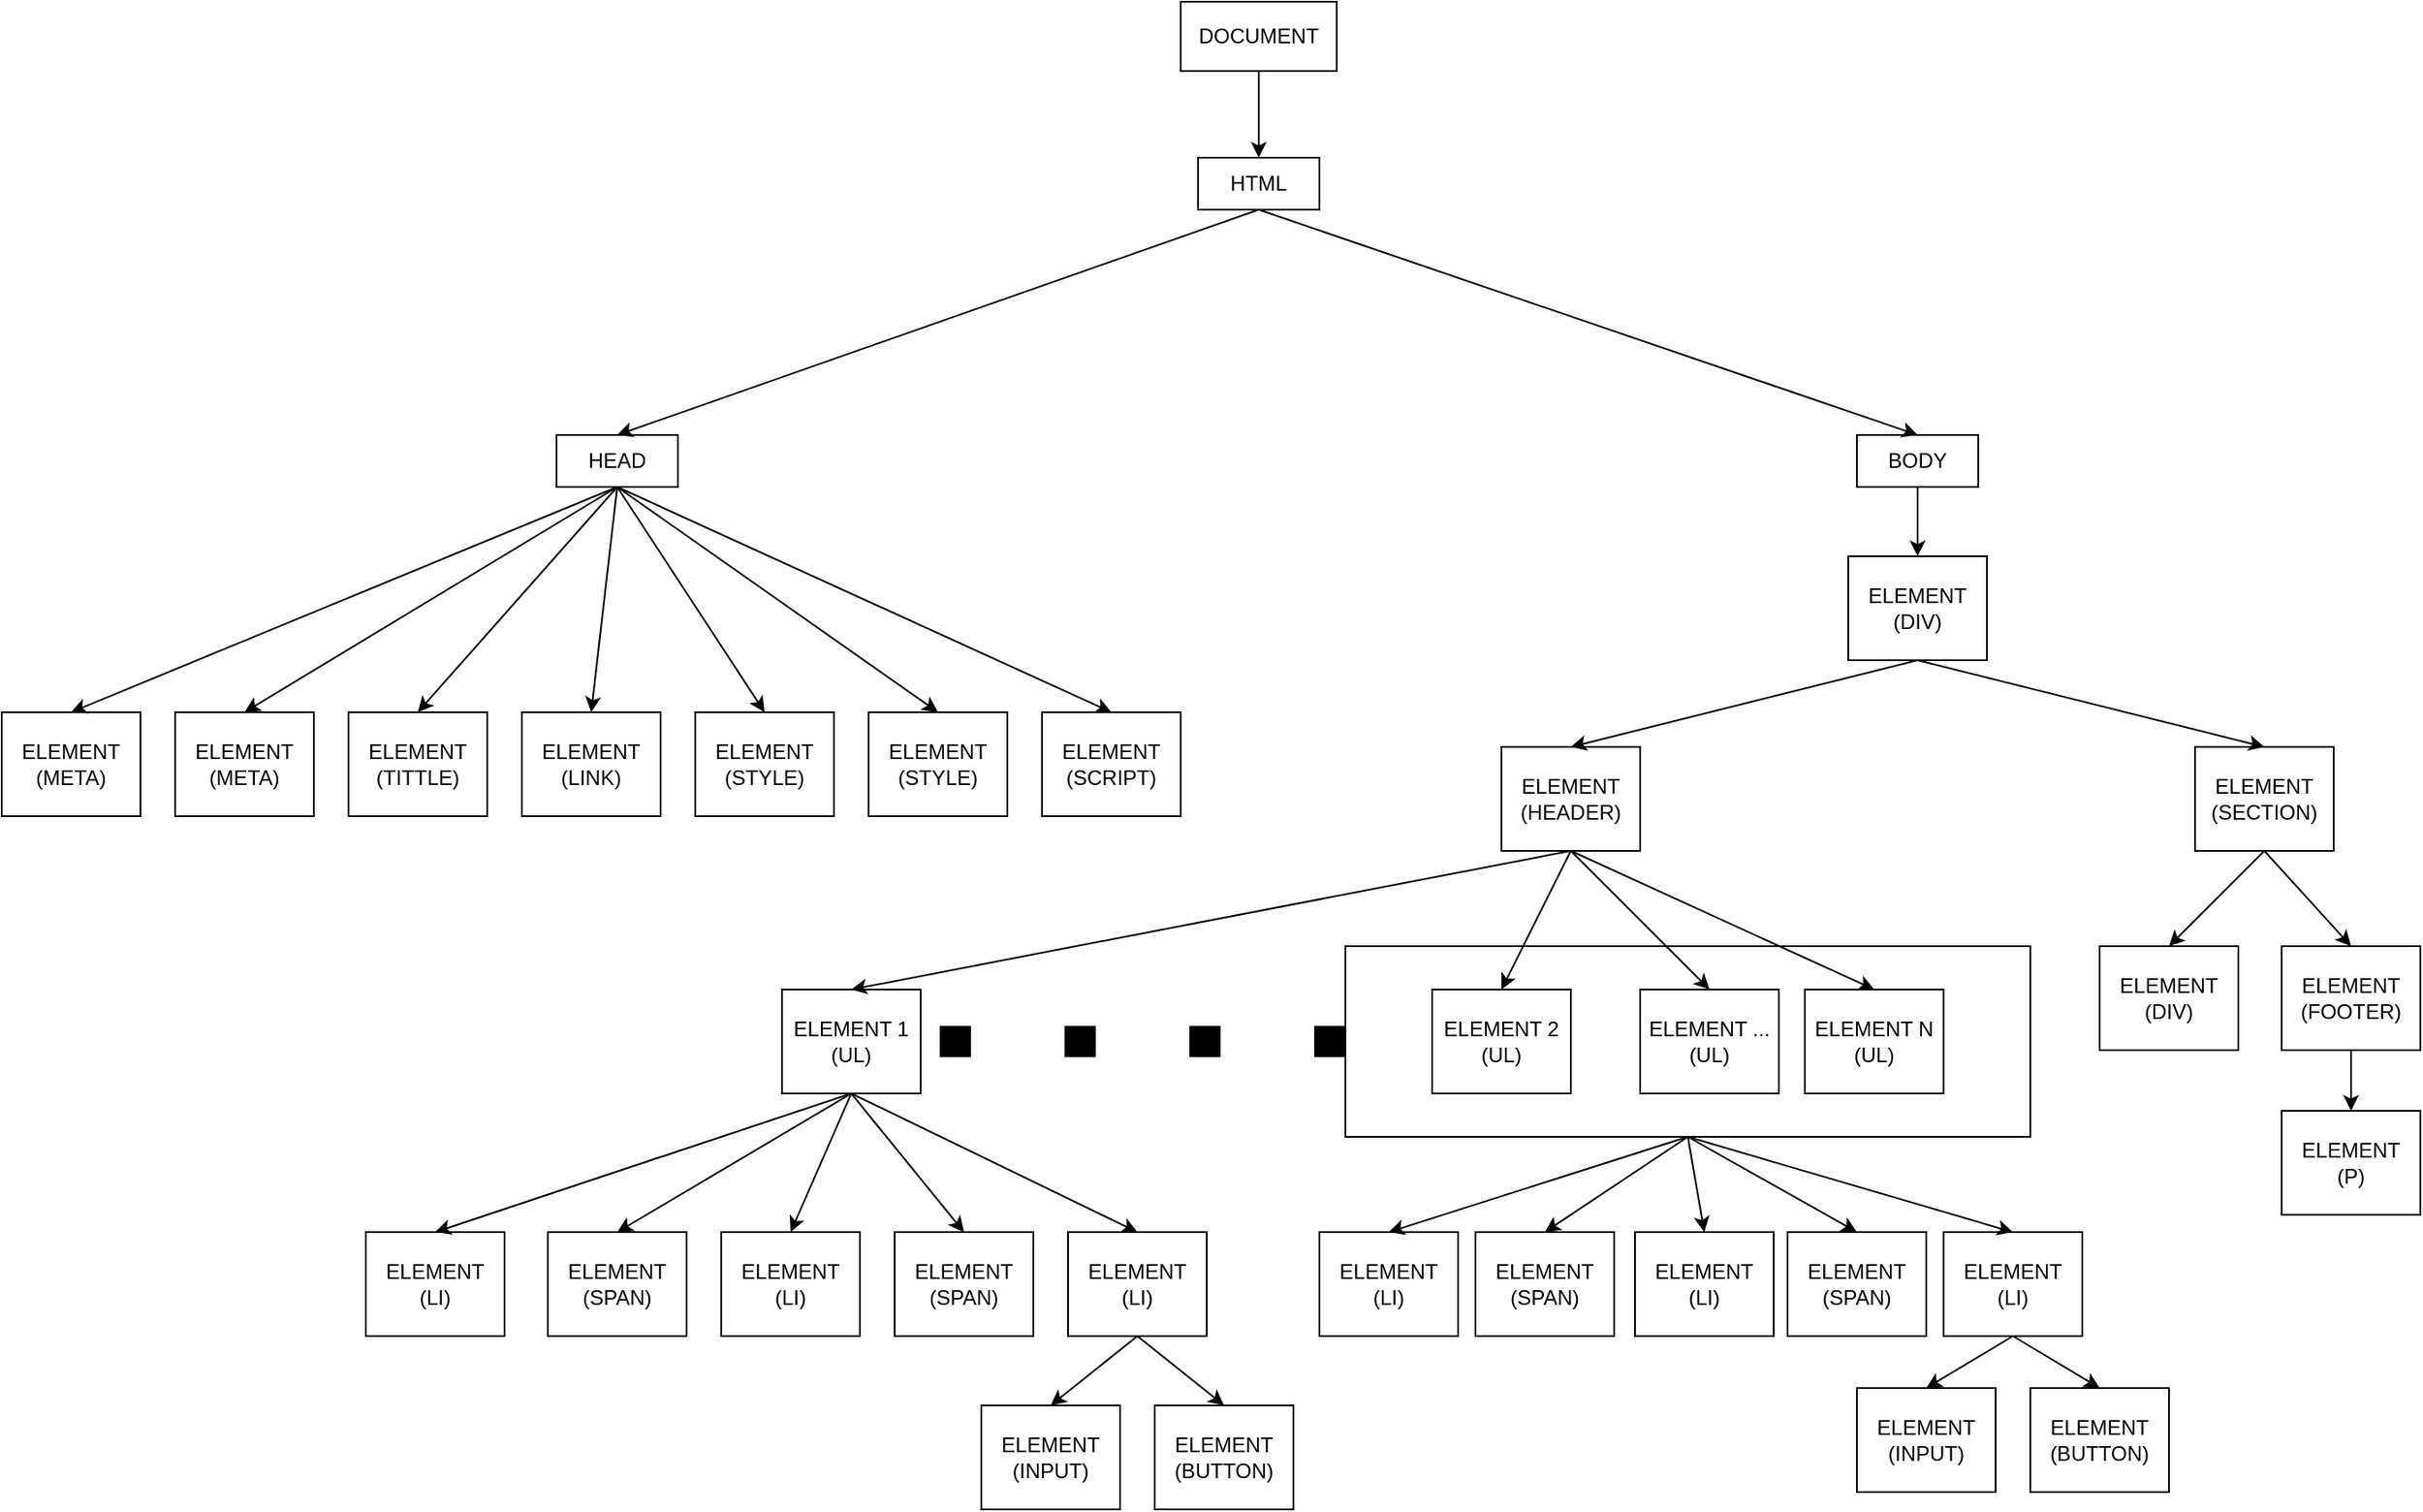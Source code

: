 <mxfile version="27.0.6">
  <diagram name="Página-1" id="_tI_gtP7lPDizKdPlk4t">
    <mxGraphModel dx="1880" dy="1745" grid="1" gridSize="10" guides="1" tooltips="1" connect="1" arrows="1" fold="1" page="1" pageScale="1" pageWidth="827" pageHeight="1169" math="0" shadow="0">
      <root>
        <mxCell id="0" />
        <mxCell id="1" parent="0" />
        <mxCell id="u5_9Ngdk11ApjUaO06Tj-1" value="HTML" style="rounded=0;whiteSpace=wrap;html=1;" parent="1" vertex="1">
          <mxGeometry x="420" y="-210" width="70" height="30" as="geometry" />
        </mxCell>
        <mxCell id="u5_9Ngdk11ApjUaO06Tj-2" value="HEAD" style="rounded=0;whiteSpace=wrap;html=1;" parent="1" vertex="1">
          <mxGeometry x="50" y="-50" width="70" height="30" as="geometry" />
        </mxCell>
        <mxCell id="u5_9Ngdk11ApjUaO06Tj-3" value="DOCUMENT" style="rounded=0;whiteSpace=wrap;html=1;" parent="1" vertex="1">
          <mxGeometry x="410" y="-300" width="90" height="40" as="geometry" />
        </mxCell>
        <mxCell id="u5_9Ngdk11ApjUaO06Tj-5" value="ELEMENT&lt;br&gt;(META)" style="rounded=0;whiteSpace=wrap;html=1;" parent="1" vertex="1">
          <mxGeometry x="-270" y="110" width="80" height="60" as="geometry" />
        </mxCell>
        <mxCell id="u5_9Ngdk11ApjUaO06Tj-6" value="BODY" style="rounded=0;whiteSpace=wrap;html=1;" parent="1" vertex="1">
          <mxGeometry x="800" y="-50" width="70" height="30" as="geometry" />
        </mxCell>
        <mxCell id="u5_9Ngdk11ApjUaO06Tj-9" value="ELEMENT&lt;br&gt;(TITTLE)" style="rounded=0;whiteSpace=wrap;html=1;" parent="1" vertex="1">
          <mxGeometry x="-70" y="110" width="80" height="60" as="geometry" />
        </mxCell>
        <mxCell id="u5_9Ngdk11ApjUaO06Tj-10" value="ELEMENT&lt;br&gt;(LINK)" style="rounded=0;whiteSpace=wrap;html=1;" parent="1" vertex="1">
          <mxGeometry x="30" y="110" width="80" height="60" as="geometry" />
        </mxCell>
        <mxCell id="u5_9Ngdk11ApjUaO06Tj-11" value="ELEMENT&lt;br&gt;(STYLE)" style="rounded=0;whiteSpace=wrap;html=1;" parent="1" vertex="1">
          <mxGeometry x="130" y="110" width="80" height="60" as="geometry" />
        </mxCell>
        <mxCell id="u5_9Ngdk11ApjUaO06Tj-12" value="ELEMENT&lt;br&gt;(HEADER)" style="rounded=0;whiteSpace=wrap;html=1;" parent="1" vertex="1">
          <mxGeometry x="595" y="130" width="80" height="60" as="geometry" />
        </mxCell>
        <mxCell id="u5_9Ngdk11ApjUaO06Tj-13" value="ELEMENT&lt;br&gt;(SECTION)" style="rounded=0;whiteSpace=wrap;html=1;" parent="1" vertex="1">
          <mxGeometry x="995" y="130" width="80" height="60" as="geometry" />
        </mxCell>
        <mxCell id="u5_9Ngdk11ApjUaO06Tj-16" value="" style="endArrow=classic;html=1;rounded=0;entryX=0.5;entryY=0;entryDx=0;entryDy=0;exitX=0.5;exitY=1;exitDx=0;exitDy=0;" parent="1" source="u5_9Ngdk11ApjUaO06Tj-1" target="u5_9Ngdk11ApjUaO06Tj-2" edge="1">
          <mxGeometry width="50" height="50" relative="1" as="geometry">
            <mxPoint x="260" y="30" as="sourcePoint" />
            <mxPoint x="310" y="-20" as="targetPoint" />
          </mxGeometry>
        </mxCell>
        <mxCell id="u5_9Ngdk11ApjUaO06Tj-17" value="" style="endArrow=classic;html=1;rounded=0;exitX=0.5;exitY=1;exitDx=0;exitDy=0;entryX=0.5;entryY=0;entryDx=0;entryDy=0;" parent="1" source="u5_9Ngdk11ApjUaO06Tj-3" target="u5_9Ngdk11ApjUaO06Tj-1" edge="1">
          <mxGeometry width="50" height="50" relative="1" as="geometry">
            <mxPoint x="280" y="-90" as="sourcePoint" />
            <mxPoint x="330" y="-140" as="targetPoint" />
          </mxGeometry>
        </mxCell>
        <mxCell id="u5_9Ngdk11ApjUaO06Tj-18" value="" style="endArrow=classic;html=1;rounded=0;entryX=0.5;entryY=0;entryDx=0;entryDy=0;exitX=0.5;exitY=1;exitDx=0;exitDy=0;" parent="1" source="u5_9Ngdk11ApjUaO06Tj-1" target="u5_9Ngdk11ApjUaO06Tj-6" edge="1">
          <mxGeometry width="50" height="50" relative="1" as="geometry">
            <mxPoint x="280" y="50" as="sourcePoint" />
            <mxPoint x="330" as="targetPoint" />
          </mxGeometry>
        </mxCell>
        <mxCell id="u5_9Ngdk11ApjUaO06Tj-19" value="" style="endArrow=classic;html=1;rounded=0;exitX=0.5;exitY=1;exitDx=0;exitDy=0;entryX=0.5;entryY=0;entryDx=0;entryDy=0;" parent="1" source="u5_9Ngdk11ApjUaO06Tj-2" target="u5_9Ngdk11ApjUaO06Tj-5" edge="1">
          <mxGeometry width="50" height="50" relative="1" as="geometry">
            <mxPoint x="45" y="50" as="sourcePoint" />
            <mxPoint x="260" y="-50" as="targetPoint" />
          </mxGeometry>
        </mxCell>
        <mxCell id="u5_9Ngdk11ApjUaO06Tj-20" value="" style="endArrow=classic;html=1;rounded=0;entryX=0.5;entryY=0;entryDx=0;entryDy=0;exitX=0.5;exitY=1;exitDx=0;exitDy=0;" parent="1" source="u5_9Ngdk11ApjUaO06Tj-2" target="u5_9Ngdk11ApjUaO06Tj-9" edge="1">
          <mxGeometry width="50" height="50" relative="1" as="geometry">
            <mxPoint x="45" y="50" as="sourcePoint" />
            <mxPoint x="270" y="-40" as="targetPoint" />
          </mxGeometry>
        </mxCell>
        <mxCell id="u5_9Ngdk11ApjUaO06Tj-21" value="" style="endArrow=classic;html=1;rounded=0;entryX=0.5;entryY=0;entryDx=0;entryDy=0;exitX=0.5;exitY=1;exitDx=0;exitDy=0;" parent="1" source="u5_9Ngdk11ApjUaO06Tj-2" target="u5_9Ngdk11ApjUaO06Tj-10" edge="1">
          <mxGeometry width="50" height="50" relative="1" as="geometry">
            <mxPoint x="45" y="50" as="sourcePoint" />
            <mxPoint x="280" y="-30" as="targetPoint" />
          </mxGeometry>
        </mxCell>
        <mxCell id="u5_9Ngdk11ApjUaO06Tj-22" value="" style="endArrow=classic;html=1;rounded=0;entryX=0.5;entryY=0;entryDx=0;entryDy=0;exitX=0.5;exitY=1;exitDx=0;exitDy=0;" parent="1" source="u5_9Ngdk11ApjUaO06Tj-2" target="u5_9Ngdk11ApjUaO06Tj-11" edge="1">
          <mxGeometry width="50" height="50" relative="1" as="geometry">
            <mxPoint x="45" y="50" as="sourcePoint" />
            <mxPoint x="290" y="-20" as="targetPoint" />
          </mxGeometry>
        </mxCell>
        <mxCell id="u5_9Ngdk11ApjUaO06Tj-23" value="" style="endArrow=classic;html=1;rounded=0;entryX=0.5;entryY=0;entryDx=0;entryDy=0;exitX=0.5;exitY=1;exitDx=0;exitDy=0;" parent="1" source="zQ4IO_-wP7CuSi_lQAi0-7" target="u5_9Ngdk11ApjUaO06Tj-13" edge="1">
          <mxGeometry width="50" height="50" relative="1" as="geometry">
            <mxPoint x="505" y="230" as="sourcePoint" />
            <mxPoint x="555" y="180" as="targetPoint" />
          </mxGeometry>
        </mxCell>
        <mxCell id="u5_9Ngdk11ApjUaO06Tj-24" value="" style="endArrow=classic;html=1;rounded=0;entryX=0.5;entryY=0;entryDx=0;entryDy=0;exitX=0.5;exitY=1;exitDx=0;exitDy=0;" parent="1" source="zQ4IO_-wP7CuSi_lQAi0-7" target="u5_9Ngdk11ApjUaO06Tj-12" edge="1">
          <mxGeometry width="50" height="50" relative="1" as="geometry">
            <mxPoint x="515" y="240" as="sourcePoint" />
            <mxPoint x="565" y="190" as="targetPoint" />
          </mxGeometry>
        </mxCell>
        <mxCell id="zQ4IO_-wP7CuSi_lQAi0-1" value="ELEMENT&lt;br&gt;(META)" style="rounded=0;whiteSpace=wrap;html=1;" vertex="1" parent="1">
          <mxGeometry x="-170" y="110" width="80" height="60" as="geometry" />
        </mxCell>
        <mxCell id="zQ4IO_-wP7CuSi_lQAi0-2" value="" style="endArrow=classic;html=1;rounded=0;entryX=0.5;entryY=0;entryDx=0;entryDy=0;exitX=0.5;exitY=1;exitDx=0;exitDy=0;" edge="1" parent="1" target="zQ4IO_-wP7CuSi_lQAi0-1" source="u5_9Ngdk11ApjUaO06Tj-2">
          <mxGeometry width="50" height="50" relative="1" as="geometry">
            <mxPoint x="45" y="50" as="sourcePoint" />
            <mxPoint x="385" y="70" as="targetPoint" />
          </mxGeometry>
        </mxCell>
        <mxCell id="zQ4IO_-wP7CuSi_lQAi0-3" value="ELEMENT&lt;br&gt;(STYLE)" style="rounded=0;whiteSpace=wrap;html=1;" vertex="1" parent="1">
          <mxGeometry x="230" y="110" width="80" height="60" as="geometry" />
        </mxCell>
        <mxCell id="zQ4IO_-wP7CuSi_lQAi0-4" value="ELEMENT&lt;br&gt;(SCRIPT)" style="rounded=0;whiteSpace=wrap;html=1;" vertex="1" parent="1">
          <mxGeometry x="330" y="110" width="80" height="60" as="geometry" />
        </mxCell>
        <mxCell id="zQ4IO_-wP7CuSi_lQAi0-5" value="" style="endArrow=classic;html=1;rounded=0;entryX=0.5;entryY=0;entryDx=0;entryDy=0;exitX=0.5;exitY=1;exitDx=0;exitDy=0;" edge="1" parent="1" source="u5_9Ngdk11ApjUaO06Tj-2" target="zQ4IO_-wP7CuSi_lQAi0-3">
          <mxGeometry width="50" height="50" relative="1" as="geometry">
            <mxPoint x="280" y="50" as="sourcePoint" />
            <mxPoint x="350" y="120" as="targetPoint" />
          </mxGeometry>
        </mxCell>
        <mxCell id="zQ4IO_-wP7CuSi_lQAi0-6" value="" style="endArrow=classic;html=1;rounded=0;entryX=0.5;entryY=0;entryDx=0;entryDy=0;exitX=0.5;exitY=1;exitDx=0;exitDy=0;" edge="1" parent="1" source="u5_9Ngdk11ApjUaO06Tj-2" target="zQ4IO_-wP7CuSi_lQAi0-4">
          <mxGeometry width="50" height="50" relative="1" as="geometry">
            <mxPoint x="360" y="50" as="sourcePoint" />
            <mxPoint x="430" y="120" as="targetPoint" />
          </mxGeometry>
        </mxCell>
        <mxCell id="zQ4IO_-wP7CuSi_lQAi0-7" value="ELEMENT&lt;br&gt;(DIV)" style="rounded=0;whiteSpace=wrap;html=1;" vertex="1" parent="1">
          <mxGeometry x="795" y="20" width="80" height="60" as="geometry" />
        </mxCell>
        <mxCell id="zQ4IO_-wP7CuSi_lQAi0-8" value="ELEMENT 1&lt;br&gt;(UL)" style="rounded=0;whiteSpace=wrap;html=1;" vertex="1" parent="1">
          <mxGeometry x="180" y="270" width="80" height="60" as="geometry" />
        </mxCell>
        <mxCell id="zQ4IO_-wP7CuSi_lQAi0-10" value="" style="endArrow=classic;html=1;rounded=0;entryX=0.5;entryY=0;entryDx=0;entryDy=0;exitX=0.5;exitY=1;exitDx=0;exitDy=0;" edge="1" parent="1" source="u5_9Ngdk11ApjUaO06Tj-12" target="zQ4IO_-wP7CuSi_lQAi0-8">
          <mxGeometry width="50" height="50" relative="1" as="geometry">
            <mxPoint x="685" y="180" as="sourcePoint" />
            <mxPoint x="610" y="220" as="targetPoint" />
          </mxGeometry>
        </mxCell>
        <mxCell id="zQ4IO_-wP7CuSi_lQAi0-14" value="ELEMENT&lt;br&gt;(P)" style="rounded=0;whiteSpace=wrap;html=1;" vertex="1" parent="1">
          <mxGeometry x="1045" y="340" width="80" height="60" as="geometry" />
        </mxCell>
        <mxCell id="zQ4IO_-wP7CuSi_lQAi0-15" value="ELEMENT&lt;br&gt;(DIV)" style="rounded=0;whiteSpace=wrap;html=1;" vertex="1" parent="1">
          <mxGeometry x="940" y="245" width="80" height="60" as="geometry" />
        </mxCell>
        <mxCell id="zQ4IO_-wP7CuSi_lQAi0-25" value="" style="endArrow=classic;html=1;rounded=0;entryX=0.5;entryY=0;entryDx=0;entryDy=0;exitX=0.5;exitY=1;exitDx=0;exitDy=0;" edge="1" parent="1" source="u5_9Ngdk11ApjUaO06Tj-13" target="zQ4IO_-wP7CuSi_lQAi0-15">
          <mxGeometry width="50" height="50" relative="1" as="geometry">
            <mxPoint x="825" y="380" as="sourcePoint" />
            <mxPoint x="910" y="440" as="targetPoint" />
          </mxGeometry>
        </mxCell>
        <mxCell id="zQ4IO_-wP7CuSi_lQAi0-30" value="" style="endArrow=classic;html=1;rounded=0;entryX=0.5;entryY=0;entryDx=0;entryDy=0;exitX=0.5;exitY=1;exitDx=0;exitDy=0;" edge="1" parent="1" source="u5_9Ngdk11ApjUaO06Tj-6" target="zQ4IO_-wP7CuSi_lQAi0-7">
          <mxGeometry width="50" height="50" relative="1" as="geometry">
            <mxPoint x="1105" y="50" as="sourcePoint" />
            <mxPoint x="1190" y="110" as="targetPoint" />
          </mxGeometry>
        </mxCell>
        <mxCell id="zQ4IO_-wP7CuSi_lQAi0-33" value="ELEMENT&lt;br&gt;(LI)" style="rounded=0;whiteSpace=wrap;html=1;" vertex="1" parent="1">
          <mxGeometry x="-60" y="410" width="80" height="60" as="geometry" />
        </mxCell>
        <mxCell id="zQ4IO_-wP7CuSi_lQAi0-35" value="ELEMENT&lt;br&gt;(LI)" style="rounded=0;whiteSpace=wrap;html=1;" vertex="1" parent="1">
          <mxGeometry x="145" y="410" width="80" height="60" as="geometry" />
        </mxCell>
        <mxCell id="zQ4IO_-wP7CuSi_lQAi0-37" value="ELEMENT&lt;br&gt;(SPAN)" style="rounded=0;whiteSpace=wrap;html=1;" vertex="1" parent="1">
          <mxGeometry x="45" y="410" width="80" height="60" as="geometry" />
        </mxCell>
        <mxCell id="zQ4IO_-wP7CuSi_lQAi0-40" value="ELEMENT&lt;br&gt;(LI)" style="rounded=0;whiteSpace=wrap;html=1;" vertex="1" parent="1">
          <mxGeometry x="345" y="410" width="80" height="60" as="geometry" />
        </mxCell>
        <mxCell id="zQ4IO_-wP7CuSi_lQAi0-41" value="ELEMENT&lt;br&gt;(SPAN)" style="rounded=0;whiteSpace=wrap;html=1;" vertex="1" parent="1">
          <mxGeometry x="245" y="410" width="80" height="60" as="geometry" />
        </mxCell>
        <mxCell id="zQ4IO_-wP7CuSi_lQAi0-42" value="ELEMENT&lt;br&gt;(INPUT)" style="rounded=0;whiteSpace=wrap;html=1;" vertex="1" parent="1">
          <mxGeometry x="295" y="510" width="80" height="60" as="geometry" />
        </mxCell>
        <mxCell id="zQ4IO_-wP7CuSi_lQAi0-43" value="ELEMENT&lt;br&gt;(BUTTON)" style="rounded=0;whiteSpace=wrap;html=1;" vertex="1" parent="1">
          <mxGeometry x="395" y="510" width="80" height="60" as="geometry" />
        </mxCell>
        <mxCell id="zQ4IO_-wP7CuSi_lQAi0-44" value="ELEMENT&lt;br&gt;(FOOTER)" style="rounded=0;whiteSpace=wrap;html=1;" vertex="1" parent="1">
          <mxGeometry x="1045" y="245" width="80" height="60" as="geometry" />
        </mxCell>
        <mxCell id="zQ4IO_-wP7CuSi_lQAi0-47" value="" style="endArrow=classic;html=1;rounded=0;entryX=0.5;entryY=0;entryDx=0;entryDy=0;exitX=0.5;exitY=1;exitDx=0;exitDy=0;" edge="1" parent="1" source="zQ4IO_-wP7CuSi_lQAi0-44" target="zQ4IO_-wP7CuSi_lQAi0-14">
          <mxGeometry width="50" height="50" relative="1" as="geometry">
            <mxPoint x="1025" y="400" as="sourcePoint" />
            <mxPoint x="1175" y="450" as="targetPoint" />
          </mxGeometry>
        </mxCell>
        <mxCell id="zQ4IO_-wP7CuSi_lQAi0-49" value="" style="endArrow=classic;html=1;rounded=0;entryX=0.5;entryY=0;entryDx=0;entryDy=0;exitX=0.5;exitY=1;exitDx=0;exitDy=0;" edge="1" parent="1" source="u5_9Ngdk11ApjUaO06Tj-13" target="zQ4IO_-wP7CuSi_lQAi0-44">
          <mxGeometry width="50" height="50" relative="1" as="geometry">
            <mxPoint x="1135" y="320" as="sourcePoint" />
            <mxPoint x="1075" y="370" as="targetPoint" />
          </mxGeometry>
        </mxCell>
        <mxCell id="zQ4IO_-wP7CuSi_lQAi0-50" value="" style="endArrow=classic;html=1;rounded=0;entryX=0.5;entryY=0;entryDx=0;entryDy=0;exitX=0.5;exitY=1;exitDx=0;exitDy=0;" edge="1" parent="1" source="zQ4IO_-wP7CuSi_lQAi0-8" target="zQ4IO_-wP7CuSi_lQAi0-33">
          <mxGeometry width="50" height="50" relative="1" as="geometry">
            <mxPoint x="520" y="350" as="sourcePoint" />
            <mxPoint x="460" y="400" as="targetPoint" />
          </mxGeometry>
        </mxCell>
        <mxCell id="zQ4IO_-wP7CuSi_lQAi0-51" value="" style="endArrow=classic;html=1;rounded=0;entryX=0.5;entryY=0;entryDx=0;entryDy=0;exitX=0.5;exitY=1;exitDx=0;exitDy=0;" edge="1" parent="1" source="zQ4IO_-wP7CuSi_lQAi0-8" target="zQ4IO_-wP7CuSi_lQAi0-41">
          <mxGeometry width="50" height="50" relative="1" as="geometry">
            <mxPoint x="580" y="340" as="sourcePoint" />
            <mxPoint x="520" y="390" as="targetPoint" />
          </mxGeometry>
        </mxCell>
        <mxCell id="zQ4IO_-wP7CuSi_lQAi0-52" value="" style="endArrow=classic;html=1;rounded=0;entryX=0.5;entryY=0;entryDx=0;entryDy=0;exitX=0.5;exitY=1;exitDx=0;exitDy=0;" edge="1" parent="1" source="zQ4IO_-wP7CuSi_lQAi0-8" target="zQ4IO_-wP7CuSi_lQAi0-35">
          <mxGeometry width="50" height="50" relative="1" as="geometry">
            <mxPoint x="580" y="340" as="sourcePoint" />
            <mxPoint x="520" y="390" as="targetPoint" />
          </mxGeometry>
        </mxCell>
        <mxCell id="zQ4IO_-wP7CuSi_lQAi0-53" value="" style="endArrow=classic;html=1;rounded=0;entryX=0.5;entryY=0;entryDx=0;entryDy=0;exitX=0.5;exitY=1;exitDx=0;exitDy=0;" edge="1" parent="1" source="zQ4IO_-wP7CuSi_lQAi0-8" target="zQ4IO_-wP7CuSi_lQAi0-40">
          <mxGeometry width="50" height="50" relative="1" as="geometry">
            <mxPoint x="590" y="350" as="sourcePoint" />
            <mxPoint x="530" y="400" as="targetPoint" />
          </mxGeometry>
        </mxCell>
        <mxCell id="zQ4IO_-wP7CuSi_lQAi0-54" value="" style="endArrow=classic;html=1;rounded=0;entryX=0.5;entryY=0;entryDx=0;entryDy=0;exitX=0.5;exitY=1;exitDx=0;exitDy=0;" edge="1" parent="1" source="zQ4IO_-wP7CuSi_lQAi0-8" target="zQ4IO_-wP7CuSi_lQAi0-37">
          <mxGeometry width="50" height="50" relative="1" as="geometry">
            <mxPoint x="590" y="350" as="sourcePoint" />
            <mxPoint x="530" y="400" as="targetPoint" />
          </mxGeometry>
        </mxCell>
        <mxCell id="zQ4IO_-wP7CuSi_lQAi0-55" value="" style="endArrow=classic;html=1;rounded=0;entryX=0.5;entryY=0;entryDx=0;entryDy=0;exitX=0.5;exitY=1;exitDx=0;exitDy=0;" edge="1" parent="1" source="zQ4IO_-wP7CuSi_lQAi0-40" target="zQ4IO_-wP7CuSi_lQAi0-42">
          <mxGeometry width="50" height="50" relative="1" as="geometry">
            <mxPoint x="585" y="500" as="sourcePoint" />
            <mxPoint x="525" y="550" as="targetPoint" />
          </mxGeometry>
        </mxCell>
        <mxCell id="zQ4IO_-wP7CuSi_lQAi0-56" value="" style="endArrow=classic;html=1;rounded=0;entryX=0.5;entryY=0;entryDx=0;entryDy=0;exitX=0.5;exitY=1;exitDx=0;exitDy=0;" edge="1" parent="1" source="zQ4IO_-wP7CuSi_lQAi0-40" target="zQ4IO_-wP7CuSi_lQAi0-43">
          <mxGeometry width="50" height="50" relative="1" as="geometry">
            <mxPoint x="585" y="540" as="sourcePoint" />
            <mxPoint x="525" y="590" as="targetPoint" />
          </mxGeometry>
        </mxCell>
        <mxCell id="zQ4IO_-wP7CuSi_lQAi0-57" value="ELEMENT 2&lt;div&gt;(UL)&lt;/div&gt;" style="rounded=0;whiteSpace=wrap;html=1;" vertex="1" parent="1">
          <mxGeometry x="555" y="270" width="80" height="60" as="geometry" />
        </mxCell>
        <mxCell id="zQ4IO_-wP7CuSi_lQAi0-60" value="ELEMENT ...&lt;div&gt;(UL)&lt;/div&gt;" style="rounded=0;whiteSpace=wrap;html=1;" vertex="1" parent="1">
          <mxGeometry x="675" y="270" width="80" height="60" as="geometry" />
        </mxCell>
        <mxCell id="zQ4IO_-wP7CuSi_lQAi0-61" value="ELEMENT N&lt;div&gt;(UL)&lt;/div&gt;" style="rounded=0;whiteSpace=wrap;html=1;" vertex="1" parent="1">
          <mxGeometry x="770" y="270" width="80" height="60" as="geometry" />
        </mxCell>
        <mxCell id="zQ4IO_-wP7CuSi_lQAi0-63" value="" style="endArrow=classic;html=1;rounded=0;entryX=0.5;entryY=0;entryDx=0;entryDy=0;exitX=0.5;exitY=1;exitDx=0;exitDy=0;" edge="1" parent="1" source="u5_9Ngdk11ApjUaO06Tj-12" target="zQ4IO_-wP7CuSi_lQAi0-60">
          <mxGeometry width="50" height="50" relative="1" as="geometry">
            <mxPoint x="590" y="270" as="sourcePoint" />
            <mxPoint x="590" y="300" as="targetPoint" />
          </mxGeometry>
        </mxCell>
        <mxCell id="zQ4IO_-wP7CuSi_lQAi0-64" value="" style="endArrow=classic;html=1;rounded=0;entryX=0.5;entryY=0;entryDx=0;entryDy=0;exitX=0.5;exitY=1;exitDx=0;exitDy=0;" edge="1" parent="1" source="u5_9Ngdk11ApjUaO06Tj-12" target="zQ4IO_-wP7CuSi_lQAi0-57">
          <mxGeometry width="50" height="50" relative="1" as="geometry">
            <mxPoint x="590" y="270" as="sourcePoint" />
            <mxPoint x="590" y="300" as="targetPoint" />
          </mxGeometry>
        </mxCell>
        <mxCell id="zQ4IO_-wP7CuSi_lQAi0-65" value="" style="endArrow=classic;html=1;rounded=0;entryX=0.5;entryY=0;entryDx=0;entryDy=0;exitX=0.5;exitY=1;exitDx=0;exitDy=0;" edge="1" parent="1" source="u5_9Ngdk11ApjUaO06Tj-12" target="zQ4IO_-wP7CuSi_lQAi0-61">
          <mxGeometry width="50" height="50" relative="1" as="geometry">
            <mxPoint x="640" y="290" as="sourcePoint" />
            <mxPoint x="640" y="320" as="targetPoint" />
          </mxGeometry>
        </mxCell>
        <mxCell id="zQ4IO_-wP7CuSi_lQAi0-66" value="ELEMENT&lt;br&gt;(LI)" style="rounded=0;whiteSpace=wrap;html=1;" vertex="1" parent="1">
          <mxGeometry x="490" y="410" width="80" height="60" as="geometry" />
        </mxCell>
        <mxCell id="zQ4IO_-wP7CuSi_lQAi0-67" value="ELEMENT&lt;br&gt;(LI)" style="rounded=0;whiteSpace=wrap;html=1;" vertex="1" parent="1">
          <mxGeometry x="672" y="410" width="80" height="60" as="geometry" />
        </mxCell>
        <mxCell id="zQ4IO_-wP7CuSi_lQAi0-68" value="ELEMENT&lt;br&gt;(SPAN)" style="rounded=0;whiteSpace=wrap;html=1;" vertex="1" parent="1">
          <mxGeometry x="580" y="410" width="80" height="60" as="geometry" />
        </mxCell>
        <mxCell id="zQ4IO_-wP7CuSi_lQAi0-69" value="ELEMENT&lt;br&gt;(LI)" style="rounded=0;whiteSpace=wrap;html=1;" vertex="1" parent="1">
          <mxGeometry x="850" y="410" width="80" height="60" as="geometry" />
        </mxCell>
        <mxCell id="zQ4IO_-wP7CuSi_lQAi0-70" value="ELEMENT&lt;br&gt;(SPAN)" style="rounded=0;whiteSpace=wrap;html=1;" vertex="1" parent="1">
          <mxGeometry x="760" y="410" width="80" height="60" as="geometry" />
        </mxCell>
        <mxCell id="zQ4IO_-wP7CuSi_lQAi0-71" value="ELEMENT&lt;br&gt;(INPUT)" style="rounded=0;whiteSpace=wrap;html=1;" vertex="1" parent="1">
          <mxGeometry x="800" y="500" width="80" height="60" as="geometry" />
        </mxCell>
        <mxCell id="zQ4IO_-wP7CuSi_lQAi0-72" value="ELEMENT&lt;br&gt;(BUTTON)" style="rounded=0;whiteSpace=wrap;html=1;" vertex="1" parent="1">
          <mxGeometry x="900" y="500" width="80" height="60" as="geometry" />
        </mxCell>
        <mxCell id="zQ4IO_-wP7CuSi_lQAi0-73" value="" style="endArrow=classic;html=1;rounded=0;entryX=0.5;entryY=0;entryDx=0;entryDy=0;exitX=0.5;exitY=1;exitDx=0;exitDy=0;" edge="1" parent="1" source="zQ4IO_-wP7CuSi_lQAi0-69" target="zQ4IO_-wP7CuSi_lQAi0-71">
          <mxGeometry width="50" height="50" relative="1" as="geometry">
            <mxPoint x="1112" y="500" as="sourcePoint" />
            <mxPoint x="1052" y="550" as="targetPoint" />
          </mxGeometry>
        </mxCell>
        <mxCell id="zQ4IO_-wP7CuSi_lQAi0-74" value="" style="endArrow=classic;html=1;rounded=0;entryX=0.5;entryY=0;entryDx=0;entryDy=0;exitX=0.5;exitY=1;exitDx=0;exitDy=0;" edge="1" parent="1" source="zQ4IO_-wP7CuSi_lQAi0-69" target="zQ4IO_-wP7CuSi_lQAi0-72">
          <mxGeometry width="50" height="50" relative="1" as="geometry">
            <mxPoint x="1112" y="540" as="sourcePoint" />
            <mxPoint x="1052" y="590" as="targetPoint" />
          </mxGeometry>
        </mxCell>
        <mxCell id="zQ4IO_-wP7CuSi_lQAi0-75" value="" style="rounded=0;whiteSpace=wrap;html=1;fillColor=none;" vertex="1" parent="1">
          <mxGeometry x="505" y="245" width="395" height="110" as="geometry" />
        </mxCell>
        <mxCell id="zQ4IO_-wP7CuSi_lQAi0-76" value="" style="endArrow=classic;html=1;rounded=0;entryX=0.5;entryY=0;entryDx=0;entryDy=0;exitX=0.5;exitY=1;exitDx=0;exitDy=0;" edge="1" parent="1" source="zQ4IO_-wP7CuSi_lQAi0-75" target="zQ4IO_-wP7CuSi_lQAi0-66">
          <mxGeometry width="50" height="50" relative="1" as="geometry">
            <mxPoint x="720" y="370" as="sourcePoint" />
            <mxPoint x="475" y="435" as="targetPoint" />
          </mxGeometry>
        </mxCell>
        <mxCell id="zQ4IO_-wP7CuSi_lQAi0-77" value="" style="endArrow=classic;html=1;rounded=0;entryX=0.5;entryY=0;entryDx=0;entryDy=0;exitX=0.5;exitY=1;exitDx=0;exitDy=0;" edge="1" parent="1" source="zQ4IO_-wP7CuSi_lQAi0-75" target="zQ4IO_-wP7CuSi_lQAi0-70">
          <mxGeometry width="50" height="50" relative="1" as="geometry">
            <mxPoint x="685" y="520" as="sourcePoint" />
            <mxPoint x="750" y="600" as="targetPoint" />
          </mxGeometry>
        </mxCell>
        <mxCell id="zQ4IO_-wP7CuSi_lQAi0-78" value="" style="endArrow=classic;html=1;rounded=0;entryX=0.5;entryY=0;entryDx=0;entryDy=0;exitX=0.5;exitY=1;exitDx=0;exitDy=0;" edge="1" parent="1" source="zQ4IO_-wP7CuSi_lQAi0-75" target="zQ4IO_-wP7CuSi_lQAi0-67">
          <mxGeometry width="50" height="50" relative="1" as="geometry">
            <mxPoint x="685" y="520" as="sourcePoint" />
            <mxPoint x="650" y="600" as="targetPoint" />
          </mxGeometry>
        </mxCell>
        <mxCell id="zQ4IO_-wP7CuSi_lQAi0-79" value="" style="endArrow=classic;html=1;rounded=0;entryX=0.5;entryY=0;entryDx=0;entryDy=0;exitX=0.5;exitY=1;exitDx=0;exitDy=0;" edge="1" parent="1" source="zQ4IO_-wP7CuSi_lQAi0-75" target="zQ4IO_-wP7CuSi_lQAi0-69">
          <mxGeometry width="50" height="50" relative="1" as="geometry">
            <mxPoint x="685" y="520" as="sourcePoint" />
            <mxPoint x="850" y="600" as="targetPoint" />
          </mxGeometry>
        </mxCell>
        <mxCell id="zQ4IO_-wP7CuSi_lQAi0-80" value="" style="endArrow=classic;html=1;rounded=0;entryX=0.5;entryY=0;entryDx=0;entryDy=0;exitX=0.5;exitY=1;exitDx=0;exitDy=0;" edge="1" parent="1" source="zQ4IO_-wP7CuSi_lQAi0-75" target="zQ4IO_-wP7CuSi_lQAi0-68">
          <mxGeometry width="50" height="50" relative="1" as="geometry">
            <mxPoint x="685" y="520" as="sourcePoint" />
            <mxPoint x="550" y="600" as="targetPoint" />
          </mxGeometry>
        </mxCell>
        <mxCell id="zQ4IO_-wP7CuSi_lQAi0-81" value="" style="endArrow=none;dashed=1;html=1;dashPattern=1 3;strokeWidth=18;rounded=0;entryX=1;entryY=0.5;entryDx=0;entryDy=0;exitX=0;exitY=0.5;exitDx=0;exitDy=0;" edge="1" parent="1" source="zQ4IO_-wP7CuSi_lQAi0-75" target="zQ4IO_-wP7CuSi_lQAi0-8">
          <mxGeometry width="50" height="50" relative="1" as="geometry">
            <mxPoint x="475" y="299.41" as="sourcePoint" />
            <mxPoint x="305" y="299.41" as="targetPoint" />
            <Array as="points">
              <mxPoint x="420" y="300" />
            </Array>
          </mxGeometry>
        </mxCell>
      </root>
    </mxGraphModel>
  </diagram>
</mxfile>
